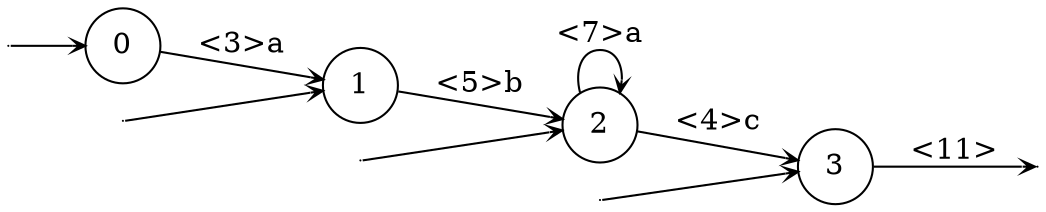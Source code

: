 digraph
{
  vcsn_context = "lal_char(abc), z"
  rankdir = LR
  edge [arrowhead = vee, arrowsize = .6]
  {
    node [shape = point, width = 0]
    I0
    I1
    I2
    I3
    F3
  }
  {
    node [shape = circle, style = rounded, width = 0.5]
    0
    1
    2
    3
  }
  I0 -> 0
  I1 -> 1
  I2 -> 2
  I3 -> 3
  0 -> 1 [label = "<3>a"]
  1 -> 2 [label = "<5>b"]
  2 -> 2 [label = "<7>a"]
  2 -> 3 [label = "<4>c"]
  3 -> F3 [label = "<11>"]
}
